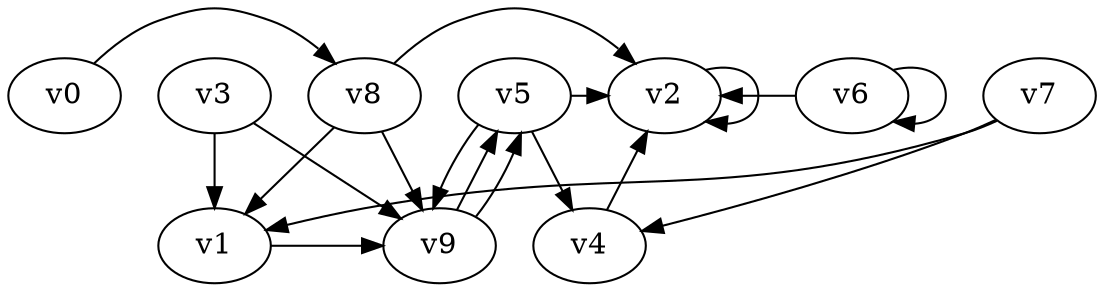 // Benchmark game 2 - 10 vertices
digraph G {
    v0 [name="v0", player=1];
    v1 [name="v1", player=1];
    v2 [name="v2", player=1, target=1];
    v3 [name="v3", player=0];
    v4 [name="v4", player=0];
    v5 [name="v5", player=1];
    v6 [name="v6", player=0];
    v7 [name="v7", player=1];
    v8 [name="v8", player=1];
    v9 [name="v9", player=1];

    v0 -> v8 [constraint="time % 6 == 3"];
    v1 -> v9 [constraint="time == 7"];
    v2 -> v2 [constraint="time % 2 == 0"];
    v3 -> v1;
    v4 -> v2 [constraint="time >= 7"];
    v5 -> v9;
    v6 -> v6 [constraint="time % 5 == 4"];
    v7 -> v4 [constraint="(time >= 1) && (time <= 25)"];
    v8 -> v1 [constraint="time % 6 == 2"];
    v9 -> v5;
    v6 -> v2 [constraint="time == 8"];
    v8 -> v2 [constraint="time % 2 == 1"];
    v8 -> v9;
    v5 -> v2 [constraint="time % 6 == 0"];
    v9 -> v5 [constraint="time == 3"];
    v5 -> v4;
    v3 -> v9 [constraint="time <= 7"];
    v7 -> v1 [constraint="(time >= 3) && (time <= 17)"];
}
